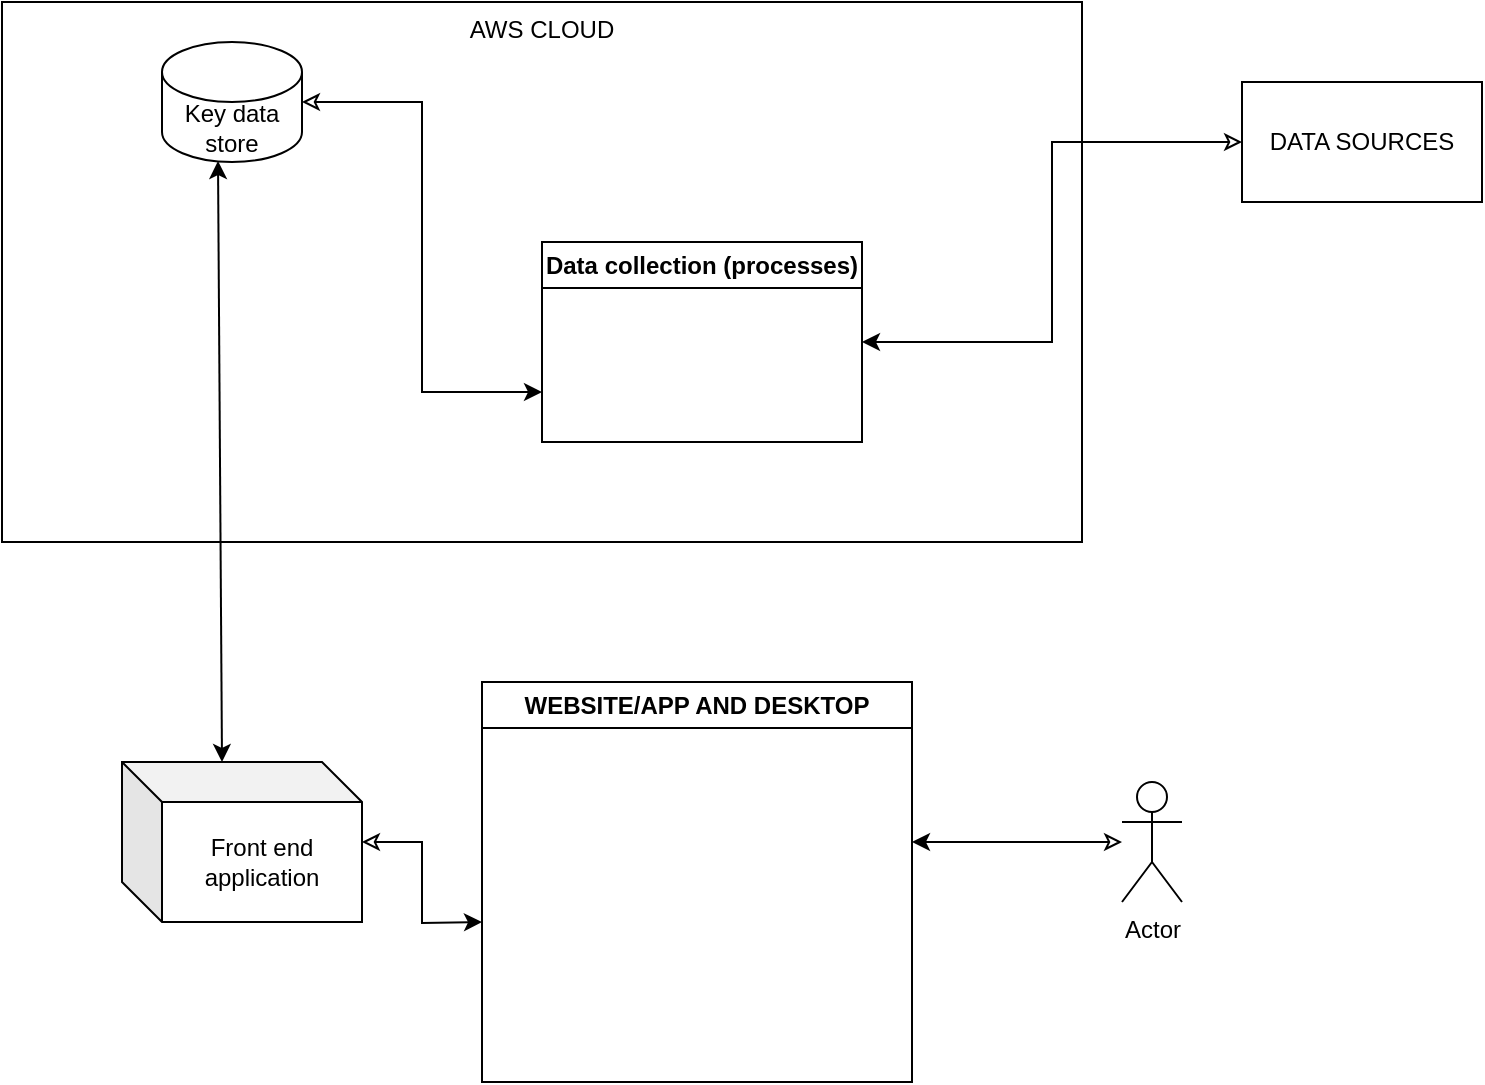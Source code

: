 <mxfile version="20.6.0" type="device"><diagram id="3H_eK4zK7KQMLp6zpVMB" name="Page-1"><mxGraphModel dx="1018" dy="659" grid="1" gridSize="10" guides="1" tooltips="1" connect="1" arrows="1" fold="1" page="1" pageScale="1" pageWidth="850" pageHeight="1100" math="0" shadow="0"><root><mxCell id="0"/><mxCell id="1" parent="0"/><mxCell id="K_GgyXUhrAKGJLb0k5D9-15" value="AWS CLOUD" style="rounded=0;whiteSpace=wrap;html=1;fillColor=none;verticalAlign=top;movable=0;resizable=0;rotatable=0;deletable=0;editable=0;connectable=0;" vertex="1" parent="1"><mxGeometry x="40" y="10" width="540" height="270" as="geometry"/></mxCell><mxCell id="K_GgyXUhrAKGJLb0k5D9-7" style="edgeStyle=orthogonalEdgeStyle;rounded=0;orthogonalLoop=1;jettySize=auto;html=1;entryX=0;entryY=0.75;entryDx=0;entryDy=0;strokeWidth=1;startArrow=classic;startFill=0;" edge="1" parent="1" source="K_GgyXUhrAKGJLb0k5D9-1" target="K_GgyXUhrAKGJLb0k5D9-2"><mxGeometry relative="1" as="geometry"/></mxCell><mxCell id="K_GgyXUhrAKGJLb0k5D9-1" value="Key data store" style="shape=cylinder3;whiteSpace=wrap;html=1;boundedLbl=1;backgroundOutline=1;size=15;" vertex="1" parent="1"><mxGeometry x="120" y="30" width="70" height="60" as="geometry"/></mxCell><mxCell id="K_GgyXUhrAKGJLb0k5D9-2" value="Data collection (processes)" style="swimlane;whiteSpace=wrap;html=1;" vertex="1" parent="1"><mxGeometry x="310" y="130" width="160" height="100" as="geometry"/></mxCell><mxCell id="K_GgyXUhrAKGJLb0k5D9-20" style="edgeStyle=orthogonalEdgeStyle;rounded=0;orthogonalLoop=1;jettySize=auto;html=1;strokeWidth=1;startArrow=classic;startFill=0;" edge="1" parent="1" source="K_GgyXUhrAKGJLb0k5D9-10"><mxGeometry relative="1" as="geometry"><mxPoint x="280" y="470" as="targetPoint"/></mxGeometry></mxCell><mxCell id="K_GgyXUhrAKGJLb0k5D9-10" value="Front end application" style="shape=cube;whiteSpace=wrap;html=1;boundedLbl=1;backgroundOutline=1;darkOpacity=0.05;darkOpacity2=0.1;fillColor=none;" vertex="1" parent="1"><mxGeometry x="100" y="390" width="120" height="80" as="geometry"/></mxCell><mxCell id="K_GgyXUhrAKGJLb0k5D9-13" value="" style="endArrow=classic;startArrow=classic;html=1;rounded=0;strokeWidth=1;exitX=0.4;exitY=0.992;exitDx=0;exitDy=0;exitPerimeter=0;entryX=0;entryY=0;entryDx=50;entryDy=0;entryPerimeter=0;" edge="1" parent="1" source="K_GgyXUhrAKGJLb0k5D9-1" target="K_GgyXUhrAKGJLb0k5D9-10"><mxGeometry width="50" height="50" relative="1" as="geometry"><mxPoint x="400" y="330" as="sourcePoint"/><mxPoint x="450" y="280" as="targetPoint"/></mxGeometry></mxCell><mxCell id="K_GgyXUhrAKGJLb0k5D9-22" style="edgeStyle=orthogonalEdgeStyle;rounded=0;orthogonalLoop=1;jettySize=auto;html=1;strokeWidth=1;startArrow=classic;startFill=0;" edge="1" parent="1" source="K_GgyXUhrAKGJLb0k5D9-17"><mxGeometry relative="1" as="geometry"><mxPoint x="495" y="430" as="targetPoint"/></mxGeometry></mxCell><mxCell id="K_GgyXUhrAKGJLb0k5D9-17" value="Actor" style="shape=umlActor;verticalLabelPosition=bottom;verticalAlign=top;html=1;outlineConnect=0;fillColor=none;" vertex="1" parent="1"><mxGeometry x="600" y="400" width="30" height="60" as="geometry"/></mxCell><mxCell id="K_GgyXUhrAKGJLb0k5D9-18" value="WEBSITE/APP AND DESKTOP" style="swimlane;whiteSpace=wrap;html=1;fillColor=none;" vertex="1" parent="1"><mxGeometry x="280" y="350" width="215" height="200" as="geometry"/></mxCell><mxCell id="K_GgyXUhrAKGJLb0k5D9-25" style="edgeStyle=orthogonalEdgeStyle;rounded=0;orthogonalLoop=1;jettySize=auto;html=1;entryX=1;entryY=0.5;entryDx=0;entryDy=0;strokeWidth=1;startArrow=classic;startFill=0;" edge="1" parent="1" source="K_GgyXUhrAKGJLb0k5D9-23" target="K_GgyXUhrAKGJLb0k5D9-2"><mxGeometry relative="1" as="geometry"/></mxCell><mxCell id="K_GgyXUhrAKGJLb0k5D9-23" value="DATA SOURCES" style="rounded=0;whiteSpace=wrap;html=1;fillColor=none;" vertex="1" parent="1"><mxGeometry x="660" y="50" width="120" height="60" as="geometry"/></mxCell></root></mxGraphModel></diagram></mxfile>